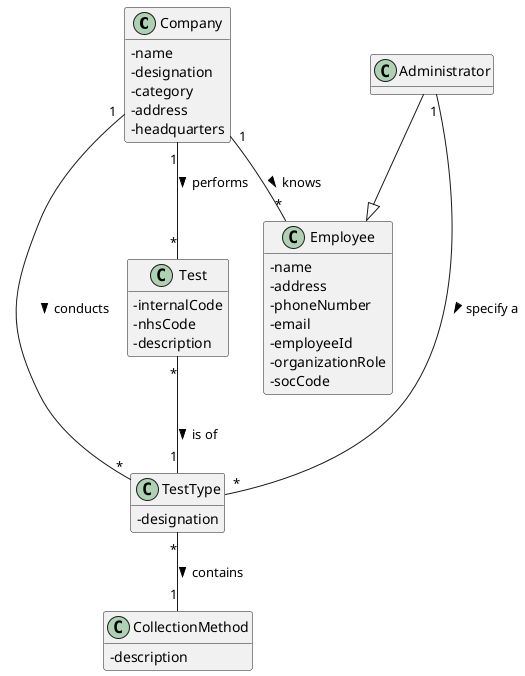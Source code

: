@startuml
hide methods
'left to right direction
skinparam classAttributeIconSize 0

class Company{
-name
-designation
-category
-address
-headquarters
}

class Employee{
-name
-address
-phoneNumber
-email
-employeeId
-organizationRole
-socCode
}

class Administrator{
}

class Test{
-internalCode
-nhsCode
-description
}

class TestType{
-designation
}

class CollectionMethod{
-description
}


Company "1"--"*" Employee : knows >
Company "1"--"*" TestType : conducts >
Company "1"--"*" Test: performs >
Administrator --|> Employee
Administrator "1"--"*" TestType : specify a >
Test "*"--"1" TestType: is of >
TestType "*"--"1" CollectionMethod : contains >


@enduml